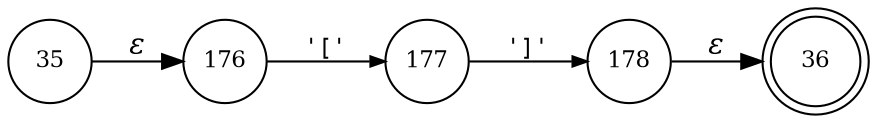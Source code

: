 digraph ATN {
rankdir=LR;
s36[fontsize=11, label="36", shape=doublecircle, fixedsize=true, width=.6];
s176[fontsize=11,label="176", shape=circle, fixedsize=true, width=.55, peripheries=1];
s177[fontsize=11,label="177", shape=circle, fixedsize=true, width=.55, peripheries=1];
s178[fontsize=11,label="178", shape=circle, fixedsize=true, width=.55, peripheries=1];
s35[fontsize=11,label="35", shape=circle, fixedsize=true, width=.55, peripheries=1];
s35 -> s176 [fontname="Times-Italic", label="&epsilon;"];
s176 -> s177 [fontsize=11, fontname="Courier", arrowsize=.7, label = "'['", arrowhead = normal];
s177 -> s178 [fontsize=11, fontname="Courier", arrowsize=.7, label = "']'", arrowhead = normal];
s178 -> s36 [fontname="Times-Italic", label="&epsilon;"];
}